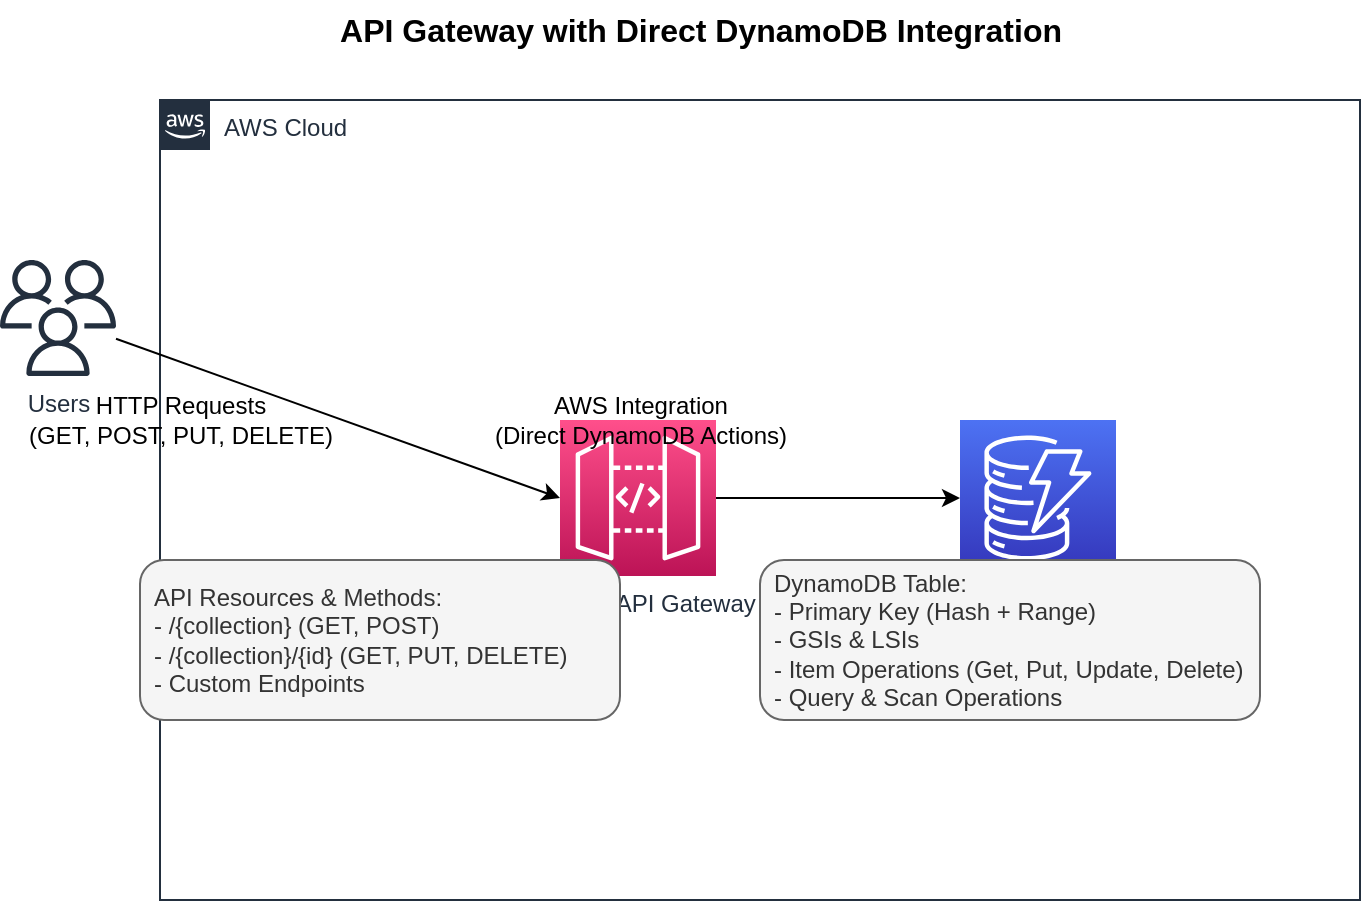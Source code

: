 <mxfile version="21.5.2" type="device">
  <diagram id="api-dynamodb-architecture" name="API Gateway DynamoDB Architecture">
    <mxGraphModel dx="1422" dy="762" grid="1" gridSize="10" guides="1" tooltips="1" connect="1" arrows="1" fold="1" page="1" pageScale="1" pageWidth="850" pageHeight="1100" math="0" shadow="0">
      <root>
        <mxCell id="0" />
        <mxCell id="1" parent="0" />
        <!-- AWS Cloud -->
        <mxCell id="2" value="AWS Cloud" style="points=[[0,0],[0.25,0],[0.5,0],[0.75,0],[1,0],[1,0.25],[1,0.5],[1,0.75],[1,1],[0.75,1],[0.5,1],[0.25,1],[0,1],[0,0.75],[0,0.5],[0,0.25]];outlineConnect=0;gradientColor=none;html=1;whiteSpace=wrap;fontSize=12;fontStyle=0;container=1;pointerEvents=0;collapsible=0;recursiveResize=0;shape=mxgraph.aws4.group;grIcon=mxgraph.aws4.group_aws_cloud_alt;strokeColor=#232F3E;fillColor=none;verticalAlign=top;align=left;spacingLeft=30;fontColor=#232F3E;dashed=0;" vertex="1" parent="1">
          <mxGeometry x="140" y="120" width="600" height="400" as="geometry" />
        </mxCell>
        <!-- API Gateway -->
        <mxCell id="3" value="Amazon API Gateway" style="sketch=0;points=[[0,0,0],[0.25,0,0],[0.5,0,0],[0.75,0,0],[1,0,0],[0,1,0],[0.25,1,0],[0.5,1,0],[0.75,1,0],[1,1,0],[0,0.25,0],[0,0.5,0],[0,0.75,0],[1,0.25,0],[1,0.5,0],[1,0.75,0]];outlineConnect=0;fontColor=#232F3E;gradientColor=#FF4F8B;gradientDirection=north;fillColor=#BC1356;strokeColor=#ffffff;dashed=0;verticalLabelPosition=bottom;verticalAlign=top;align=center;html=1;fontSize=12;fontStyle=0;aspect=fixed;shape=mxgraph.aws4.resourceIcon;resIcon=mxgraph.aws4.api_gateway;" vertex="1" parent="2">
          <mxGeometry x="200" y="160" width="78" height="78" as="geometry" />
        </mxCell>
        <!-- DynamoDB -->
        <mxCell id="4" value="Amazon DynamoDB" style="sketch=0;points=[[0,0,0],[0.25,0,0],[0.5,0,0],[0.75,0,0],[1,0,0],[0,1,0],[0.25,1,0],[0.5,1,0],[0.75,1,0],[1,1,0],[0,0.25,0],[0,0.5,0],[0,0.75,0],[1,0.25,0],[1,0.5,0],[1,0.75,0]];outlineConnect=0;fontColor=#232F3E;gradientColor=#4D72F3;gradientDirection=north;fillColor=#3334B9;strokeColor=#ffffff;dashed=0;verticalLabelPosition=bottom;verticalAlign=top;align=center;html=1;fontSize=12;fontStyle=0;aspect=fixed;shape=mxgraph.aws4.resourceIcon;resIcon=mxgraph.aws4.dynamodb;" vertex="1" parent="2">
          <mxGeometry x="400" y="160" width="78" height="78" as="geometry" />
        </mxCell>
        <!-- Users -->
        <mxCell id="5" value="Users" style="sketch=0;outlineConnect=0;fontColor=#232F3E;gradientColor=none;fillColor=#232F3E;strokeColor=none;dashed=0;verticalLabelPosition=bottom;verticalAlign=top;align=center;html=1;fontSize=12;fontStyle=0;aspect=fixed;pointerEvents=1;shape=mxgraph.aws4.users;" vertex="1" parent="1">
          <mxGeometry x="60" y="200" width="58" height="58" as="geometry" />
        </mxCell>
        <!-- Connection arrows -->
        <mxCell id="6" value="" style="endArrow=classic;html=1;rounded=0;entryX=0;entryY=0.5;entryDx=0;entryDy=0;entryPerimeter=0;" edge="1" parent="1" source="5" target="3">
          <mxGeometry width="50" height="50" relative="1" as="geometry">
            <mxPoint x="400" y="430" as="sourcePoint" />
            <mxPoint x="450" y="380" as="targetPoint" />
          </mxGeometry>
        </mxCell>
        <mxCell id="7" value="" style="endArrow=classic;html=1;rounded=0;exitX=1;exitY=0.5;exitDx=0;exitDy=0;exitPerimeter=0;entryX=0;entryY=0.5;entryDx=0;entryDy=0;entryPerimeter=0;" edge="1" parent="1" source="3" target="4">
          <mxGeometry width="50" height="50" relative="1" as="geometry">
            <mxPoint x="400" y="430" as="sourcePoint" />
            <mxPoint x="450" y="380" as="targetPoint" />
          </mxGeometry>
        </mxCell>
        <mxCell id="8" value="HTTP Requests&lt;br&gt;(GET, POST, PUT, DELETE)" style="text;html=1;align=center;verticalAlign=middle;resizable=0;points=[];autosize=1;strokeColor=none;fillColor=none;" vertex="1" parent="1">
          <mxGeometry x="65" y="260" width="170" height="40" as="geometry" />
        </mxCell>
        <mxCell id="9" value="AWS Integration&lt;br&gt;(Direct DynamoDB Actions)" style="text;html=1;align=center;verticalAlign=middle;resizable=0;points=[];autosize=1;strokeColor=none;fillColor=none;" vertex="1" parent="1">
          <mxGeometry x="300" y="260" width="160" height="40" as="geometry" />
        </mxCell>
        <!-- API Functions -->
        <mxCell id="10" value="API Resources &amp; Methods:&lt;br&gt;- /{collection} (GET, POST)&lt;br&gt;- /{collection}/{id} (GET, PUT, DELETE)&lt;br&gt;- Custom Endpoints" style="rounded=1;whiteSpace=wrap;html=1;fillColor=#f5f5f5;strokeColor=#666666;fontColor=#333333;align=left;spacingLeft=5;" vertex="1" parent="1">
          <mxGeometry x="130" y="350" width="240" height="80" as="geometry" />
        </mxCell>
        <!-- DynamoDB Features -->
        <mxCell id="11" value="DynamoDB Table:&lt;br&gt;- Primary Key (Hash + Range)&lt;br&gt;- GSIs &amp; LSIs&lt;br&gt;- Item Operations (Get, Put, Update, Delete)&lt;br&gt;- Query &amp; Scan Operations" style="rounded=1;whiteSpace=wrap;html=1;fillColor=#f5f5f5;strokeColor=#666666;fontColor=#333333;align=left;spacingLeft=5;" vertex="1" parent="1">
          <mxGeometry x="440" y="350" width="250" height="80" as="geometry" />
        </mxCell>
        <!-- Title -->
        <mxCell id="12" value="API Gateway with Direct DynamoDB Integration" style="text;html=1;align=center;verticalAlign=middle;resizable=0;points=[];autosize=1;strokeColor=none;fillColor=none;fontSize=16;fontStyle=1" vertex="1" parent="1">
          <mxGeometry x="230" y="70" width="360" height="30" as="geometry" />
        </mxCell>
      </root>
    </mxGraphModel>
  </diagram>
</mxfile> 